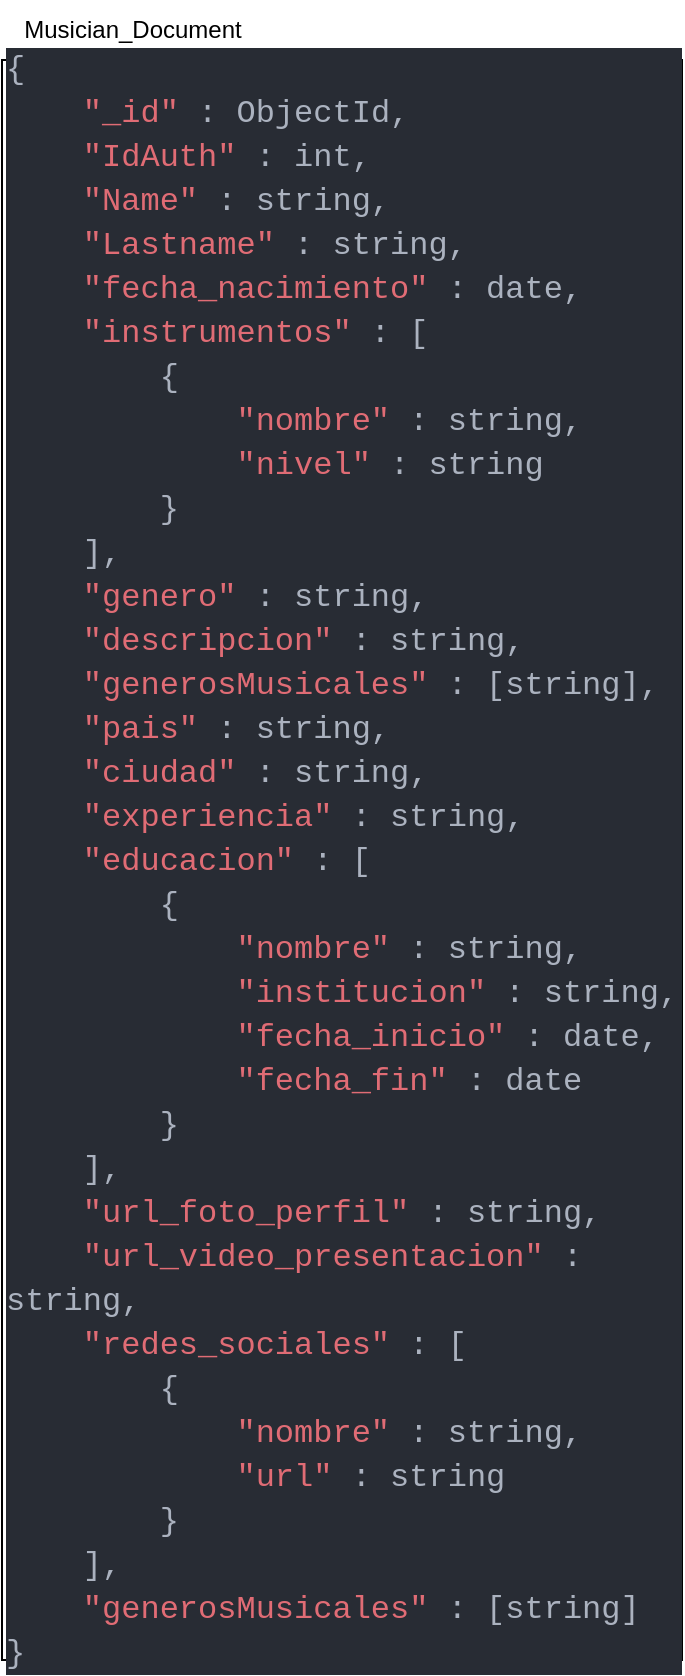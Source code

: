 <mxfile version="20.8.16" type="device"><diagram name="Página-1" id="5JbE0YPwjtw_ZdSgKkAG"><mxGraphModel dx="1050" dy="669" grid="1" gridSize="10" guides="1" tooltips="1" connect="1" arrows="1" fold="1" page="1" pageScale="1" pageWidth="1654" pageHeight="1169" math="0" shadow="0"><root><mxCell id="0"/><mxCell id="1" parent="0"/><mxCell id="Z-LXdz56unj2rSngP_eo-1" value="&lt;div style=&quot;background-color: rgb(40, 44, 52); font-family: Consolas, &amp;quot;Courier New&amp;quot;, monospace; font-size: 16px; line-height: 22px;&quot;&gt;&lt;div style=&quot;color: rgb(171, 178, 191);&quot;&gt;{&lt;/div&gt;&lt;div style=&quot;&quot;&gt;&lt;span style=&quot;color: rgb(171, 178, 191);&quot;&gt;&amp;nbsp; &amp;nbsp; &lt;/span&gt;&lt;font color=&quot;#e06c75&quot;&gt;&quot;_id&quot;&lt;/font&gt;&lt;font color=&quot;#abb2bf&quot;&gt; : ObjectId,&lt;/font&gt;&lt;/div&gt;&lt;div style=&quot;color: rgb(171, 178, 191);&quot;&gt;&amp;nbsp; &amp;nbsp; &lt;span style=&quot;color: #e06c75;&quot;&gt;&quot;IdAuth&quot;&lt;/span&gt; : int,&lt;/div&gt;&lt;div style=&quot;&quot;&gt;&lt;span style=&quot;color: rgb(171, 178, 191);&quot;&gt;&amp;nbsp; &amp;nbsp;&amp;nbsp;&lt;/span&gt;&lt;font color=&quot;#e06c75&quot;&gt;&quot;Name&quot;&lt;/font&gt;&lt;font color=&quot;#abb2bf&quot;&gt;&amp;nbsp;: string,&lt;/font&gt;&lt;br&gt;&lt;/div&gt;&lt;div style=&quot;&quot;&gt;&lt;span style=&quot;color: rgb(171, 178, 191);&quot;&gt;&amp;nbsp; &amp;nbsp;&amp;nbsp;&lt;/span&gt;&lt;font color=&quot;#e06c75&quot;&gt;&quot;Lastname&quot;&lt;/font&gt;&lt;font color=&quot;#abb2bf&quot;&gt;&amp;nbsp;: string,&lt;/font&gt;&lt;br&gt;&lt;/div&gt;&lt;div style=&quot;color: rgb(171, 178, 191);&quot;&gt;&amp;nbsp; &amp;nbsp; &lt;span style=&quot;color: #e06c75;&quot;&gt;&quot;fecha_nacimiento&quot;&lt;/span&gt; : date,&lt;/div&gt;&lt;div style=&quot;color: rgb(171, 178, 191);&quot;&gt;&amp;nbsp; &amp;nbsp; &lt;span style=&quot;color: #e06c75;&quot;&gt;&quot;instrumentos&quot;&lt;/span&gt; : [&lt;/div&gt;&lt;div style=&quot;color: rgb(171, 178, 191);&quot;&gt;&amp;nbsp; &amp;nbsp; &amp;nbsp; &amp;nbsp; {&lt;/div&gt;&lt;div style=&quot;color: rgb(171, 178, 191);&quot;&gt;&amp;nbsp; &amp;nbsp; &amp;nbsp; &amp;nbsp; &amp;nbsp; &amp;nbsp; &lt;span style=&quot;color: #e06c75;&quot;&gt;&quot;nombre&quot;&lt;/span&gt; : string,&lt;/div&gt;&lt;div style=&quot;color: rgb(171, 178, 191);&quot;&gt;&amp;nbsp; &amp;nbsp; &amp;nbsp; &amp;nbsp; &amp;nbsp; &amp;nbsp; &lt;span style=&quot;color: #e06c75;&quot;&gt;&quot;nivel&quot;&lt;/span&gt; : string&lt;/div&gt;&lt;div style=&quot;color: rgb(171, 178, 191);&quot;&gt;&amp;nbsp; &amp;nbsp; &amp;nbsp; &amp;nbsp; }&lt;/div&gt;&lt;div style=&quot;color: rgb(171, 178, 191);&quot;&gt;&amp;nbsp; &amp;nbsp; ],&lt;/div&gt;&lt;div style=&quot;&quot;&gt;&lt;font color=&quot;#abb2bf&quot;&gt;&amp;nbsp; &amp;nbsp;&amp;nbsp;&lt;/font&gt;&lt;font color=&quot;#e06c75&quot;&gt;&quot;genero&quot;&lt;/font&gt;&lt;font color=&quot;#abb2bf&quot;&gt;&amp;nbsp;: string,&lt;/font&gt;&lt;br&gt;&lt;/div&gt;&lt;div style=&quot;&quot;&gt;&lt;font color=&quot;#abb2bf&quot;&gt;&amp;nbsp; &amp;nbsp;&amp;nbsp;&lt;/font&gt;&lt;font color=&quot;#e06c75&quot;&gt;&quot;descripcion&quot;&lt;/font&gt;&lt;font color=&quot;#abb2bf&quot;&gt;&amp;nbsp;: string,&lt;/font&gt;&lt;font color=&quot;#abb2bf&quot;&gt;&lt;br&gt;&lt;/font&gt;&lt;/div&gt;&lt;div style=&quot;color: rgb(171, 178, 191);&quot;&gt;&amp;nbsp; &amp;nbsp; &lt;span style=&quot;color: #e06c75;&quot;&gt;&quot;generosMusicales&quot;&lt;/span&gt; : [string],&lt;/div&gt;&lt;div style=&quot;color: rgb(171, 178, 191);&quot;&gt;&amp;nbsp; &amp;nbsp; &lt;span style=&quot;color: #e06c75;&quot;&gt;&quot;pais&quot;&lt;/span&gt; : string,&lt;/div&gt;&lt;div style=&quot;color: rgb(171, 178, 191);&quot;&gt;&amp;nbsp; &amp;nbsp; &lt;span style=&quot;color: #e06c75;&quot;&gt;&quot;ciudad&quot;&lt;/span&gt; : string,&lt;/div&gt;&lt;div style=&quot;color: rgb(171, 178, 191);&quot;&gt;&amp;nbsp; &amp;nbsp; &lt;span style=&quot;color: #e06c75;&quot;&gt;&quot;experiencia&quot;&lt;/span&gt; : string,&lt;/div&gt;&lt;div style=&quot;color: rgb(171, 178, 191);&quot;&gt;&amp;nbsp; &amp;nbsp; &lt;span style=&quot;color: #e06c75;&quot;&gt;&quot;educacion&quot;&lt;/span&gt; : [&lt;/div&gt;&lt;div style=&quot;color: rgb(171, 178, 191);&quot;&gt;&amp;nbsp; &amp;nbsp; &amp;nbsp; &amp;nbsp; {&lt;/div&gt;&lt;div style=&quot;color: rgb(171, 178, 191);&quot;&gt;&amp;nbsp; &amp;nbsp; &amp;nbsp; &amp;nbsp; &amp;nbsp; &amp;nbsp; &lt;span style=&quot;color: #e06c75;&quot;&gt;&quot;nombre&quot;&lt;/span&gt; : string,&lt;/div&gt;&lt;div style=&quot;color: rgb(171, 178, 191);&quot;&gt;&amp;nbsp; &amp;nbsp; &amp;nbsp; &amp;nbsp; &amp;nbsp; &amp;nbsp; &lt;span style=&quot;color: #e06c75;&quot;&gt;&quot;institucion&quot;&lt;/span&gt; : string,&lt;/div&gt;&lt;div style=&quot;color: rgb(171, 178, 191);&quot;&gt;&amp;nbsp; &amp;nbsp; &amp;nbsp; &amp;nbsp; &amp;nbsp; &amp;nbsp; &lt;span style=&quot;color: #e06c75;&quot;&gt;&quot;fecha_inicio&quot;&lt;/span&gt; : date,&lt;/div&gt;&lt;div style=&quot;color: rgb(171, 178, 191);&quot;&gt;&amp;nbsp; &amp;nbsp; &amp;nbsp; &amp;nbsp; &amp;nbsp; &amp;nbsp; &lt;span style=&quot;color: #e06c75;&quot;&gt;&quot;fecha_fin&quot;&lt;/span&gt; : date&lt;/div&gt;&lt;div style=&quot;color: rgb(171, 178, 191);&quot;&gt;&amp;nbsp; &amp;nbsp; &amp;nbsp; &amp;nbsp; }&lt;/div&gt;&lt;div style=&quot;color: rgb(171, 178, 191);&quot;&gt;&amp;nbsp; &amp;nbsp; ],&lt;/div&gt;&lt;div style=&quot;color: rgb(171, 178, 191);&quot;&gt;&amp;nbsp; &amp;nbsp; &lt;span style=&quot;color: #e06c75;&quot;&gt;&quot;url_foto_perfil&quot;&lt;/span&gt; : string,&lt;/div&gt;&lt;div style=&quot;color: rgb(171, 178, 191);&quot;&gt;&amp;nbsp; &amp;nbsp; &lt;span style=&quot;color: #e06c75;&quot;&gt;&quot;url_video_presentacion&quot;&lt;/span&gt; : string,&lt;/div&gt;&lt;div style=&quot;color: rgb(171, 178, 191);&quot;&gt;&amp;nbsp; &amp;nbsp; &lt;span style=&quot;color: #e06c75;&quot;&gt;&quot;redes_sociales&quot;&lt;/span&gt; : [&lt;/div&gt;&lt;div style=&quot;color: rgb(171, 178, 191);&quot;&gt;&amp;nbsp; &amp;nbsp; &amp;nbsp; &amp;nbsp; {&lt;/div&gt;&lt;div style=&quot;color: rgb(171, 178, 191);&quot;&gt;&amp;nbsp; &amp;nbsp; &amp;nbsp; &amp;nbsp; &amp;nbsp; &amp;nbsp; &lt;span style=&quot;color: #e06c75;&quot;&gt;&quot;nombre&quot;&lt;/span&gt; : string,&lt;/div&gt;&lt;div style=&quot;color: rgb(171, 178, 191);&quot;&gt;&amp;nbsp; &amp;nbsp; &amp;nbsp; &amp;nbsp; &amp;nbsp; &amp;nbsp; &lt;span style=&quot;color: #e06c75;&quot;&gt;&quot;url&quot;&lt;/span&gt; : string&lt;/div&gt;&lt;div style=&quot;color: rgb(171, 178, 191);&quot;&gt;&amp;nbsp; &amp;nbsp; &amp;nbsp; &amp;nbsp; }&lt;/div&gt;&lt;div style=&quot;color: rgb(171, 178, 191);&quot;&gt;&amp;nbsp; &amp;nbsp; ],&lt;/div&gt;&lt;div style=&quot;&quot;&gt;&lt;font color=&quot;#abb2bf&quot;&gt;&amp;nbsp; &amp;nbsp;&amp;nbsp;&lt;/font&gt;&lt;font color=&quot;#e06c75&quot;&gt;&quot;generosMusicales&quot;&lt;/font&gt;&lt;font color=&quot;#abb2bf&quot;&gt;&amp;nbsp;: [string]&lt;/font&gt;&lt;br&gt;&lt;/div&gt;&lt;div style=&quot;color: rgb(171, 178, 191);&quot;&gt;}&lt;/div&gt;&lt;/div&gt;" style="rounded=0;whiteSpace=wrap;html=1;align=left;" parent="1" vertex="1"><mxGeometry x="430" y="240" width="340" height="800" as="geometry"/></mxCell><mxCell id="Z-LXdz56unj2rSngP_eo-2" value="Musician_Document" style="text;html=1;align=center;verticalAlign=middle;resizable=0;points=[];autosize=1;strokeColor=none;fillColor=none;" parent="1" vertex="1"><mxGeometry x="430" y="210" width="130" height="30" as="geometry"/></mxCell></root></mxGraphModel></diagram></mxfile>